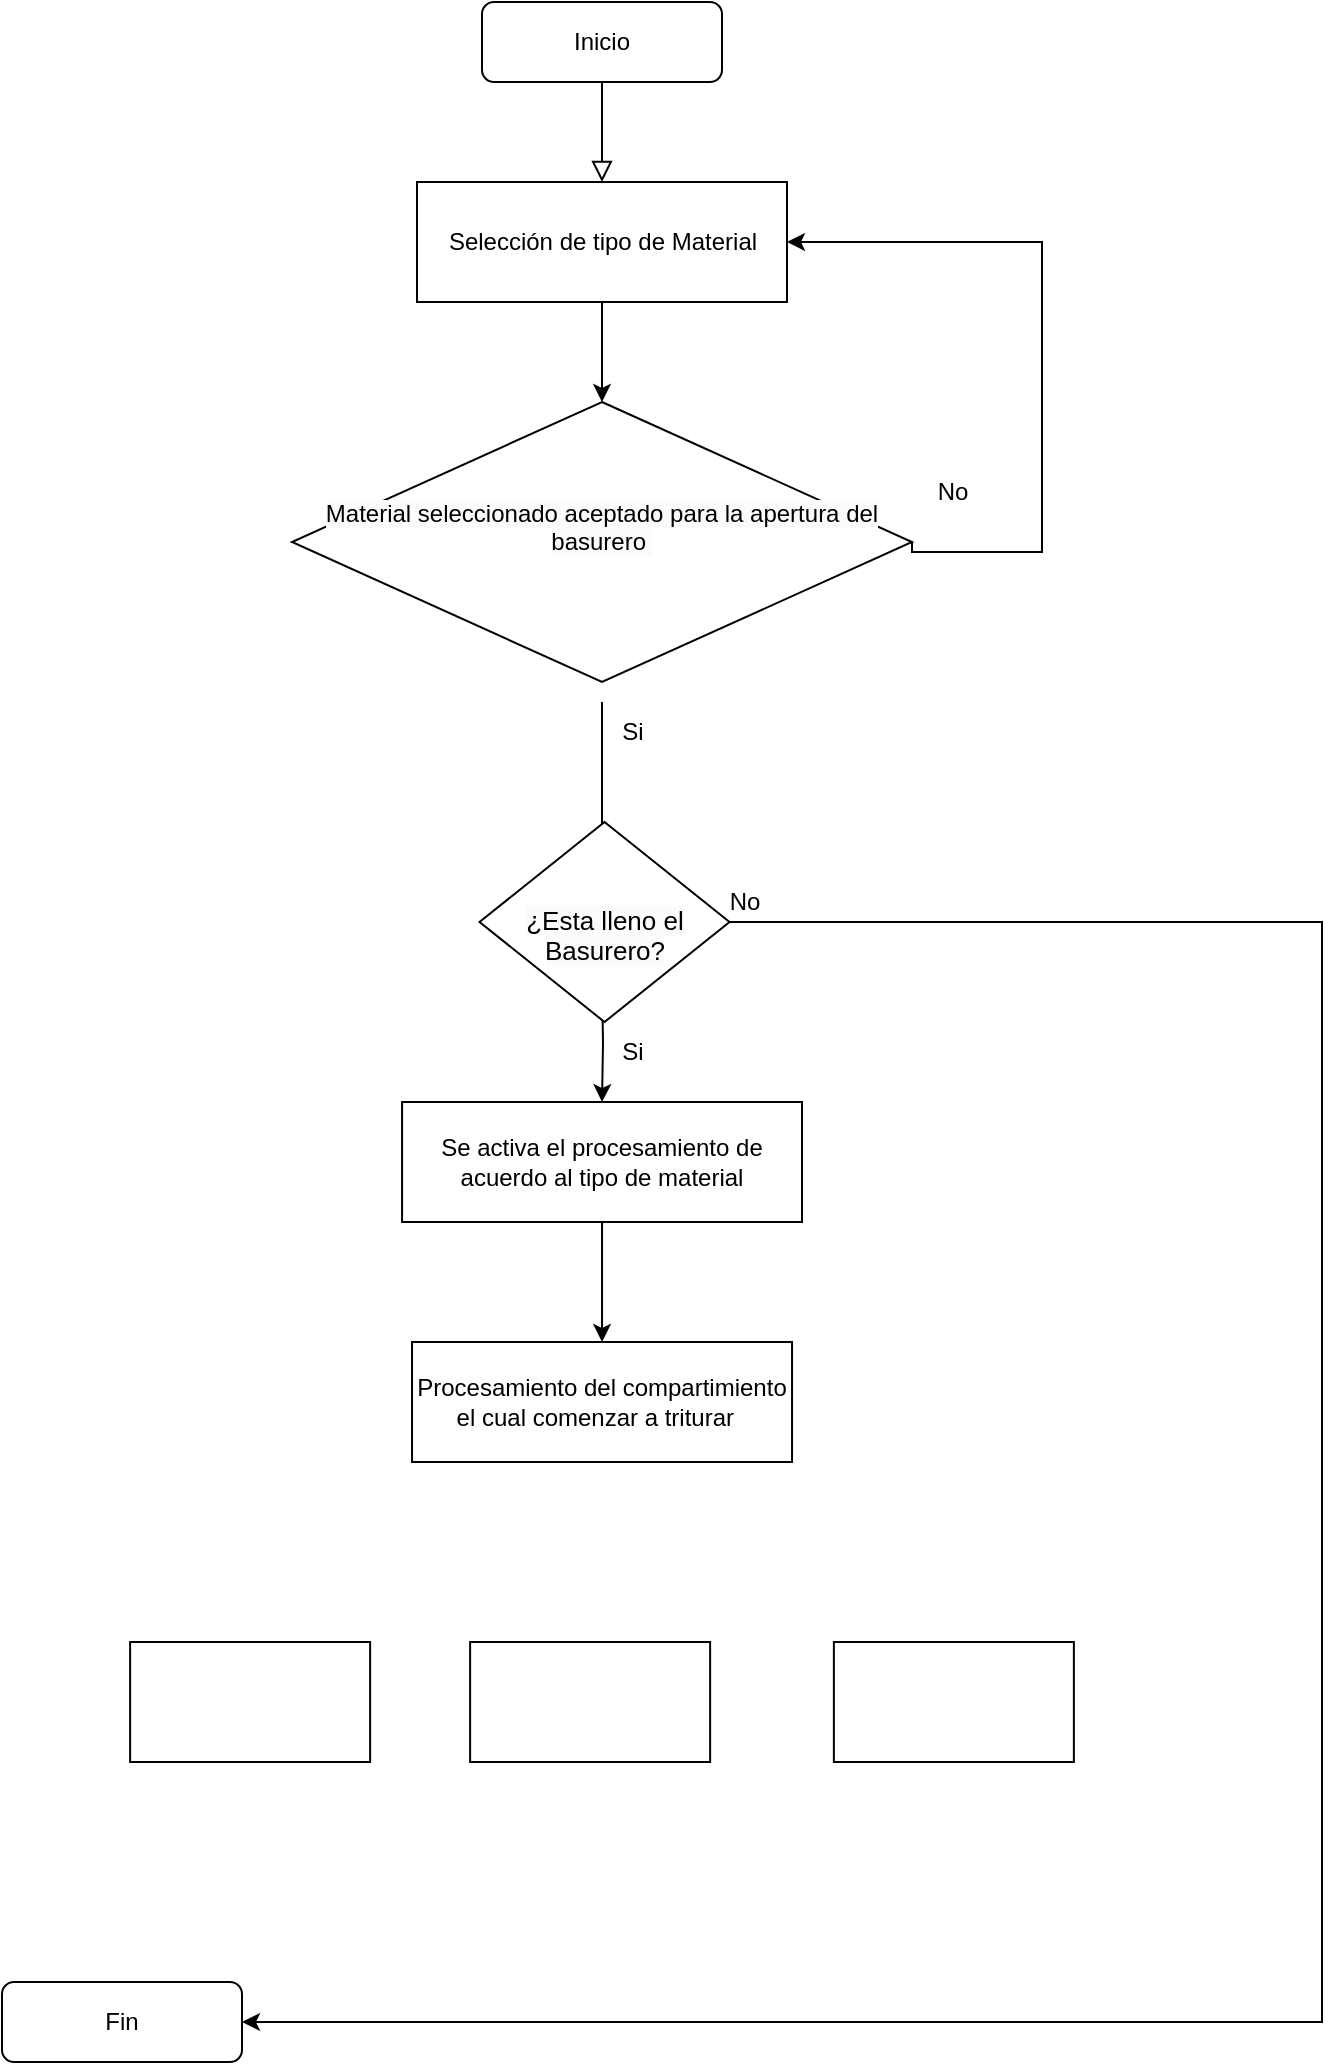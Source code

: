 <mxfile version="22.0.7" type="github">
  <diagram id="C5RBs43oDa-KdzZeNtuy" name="Page-1">
    <mxGraphModel dx="1753" dy="495" grid="1" gridSize="10" guides="1" tooltips="1" connect="1" arrows="1" fold="1" page="1" pageScale="1" pageWidth="827" pageHeight="1169" math="0" shadow="0">
      <root>
        <mxCell id="WIyWlLk6GJQsqaUBKTNV-0" />
        <mxCell id="WIyWlLk6GJQsqaUBKTNV-1" parent="WIyWlLk6GJQsqaUBKTNV-0" />
        <mxCell id="WIyWlLk6GJQsqaUBKTNV-2" value="" style="rounded=0;html=1;jettySize=auto;orthogonalLoop=1;fontSize=11;endArrow=block;endFill=0;endSize=8;strokeWidth=1;shadow=0;labelBackgroundColor=none;edgeStyle=orthogonalEdgeStyle;" parent="WIyWlLk6GJQsqaUBKTNV-1" source="WIyWlLk6GJQsqaUBKTNV-3" edge="1">
          <mxGeometry relative="1" as="geometry">
            <mxPoint x="220" y="170" as="targetPoint" />
          </mxGeometry>
        </mxCell>
        <mxCell id="WIyWlLk6GJQsqaUBKTNV-3" value="Inicio" style="rounded=1;whiteSpace=wrap;html=1;fontSize=12;glass=0;strokeWidth=1;shadow=0;" parent="WIyWlLk6GJQsqaUBKTNV-1" vertex="1">
          <mxGeometry x="160" y="80" width="120" height="40" as="geometry" />
        </mxCell>
        <mxCell id="WIyWlLk6GJQsqaUBKTNV-11" value="Fin" style="rounded=1;whiteSpace=wrap;html=1;fontSize=12;glass=0;strokeWidth=1;shadow=0;" parent="WIyWlLk6GJQsqaUBKTNV-1" vertex="1">
          <mxGeometry x="-80" y="1070" width="120" height="40" as="geometry" />
        </mxCell>
        <mxCell id="x3AqGKK6ZHYvsRYYXduh-20" style="edgeStyle=orthogonalEdgeStyle;rounded=0;orthogonalLoop=1;jettySize=auto;html=1;exitX=0.5;exitY=1;exitDx=0;exitDy=0;entryX=0.5;entryY=0;entryDx=0;entryDy=0;" edge="1" parent="WIyWlLk6GJQsqaUBKTNV-1" source="x3AqGKK6ZHYvsRYYXduh-0">
          <mxGeometry relative="1" as="geometry">
            <mxPoint x="220" y="280" as="targetPoint" />
          </mxGeometry>
        </mxCell>
        <mxCell id="x3AqGKK6ZHYvsRYYXduh-0" value="Selección de tipo de Material" style="rounded=0;whiteSpace=wrap;html=1;" vertex="1" parent="WIyWlLk6GJQsqaUBKTNV-1">
          <mxGeometry x="127.5" y="170" width="185" height="60" as="geometry" />
        </mxCell>
        <mxCell id="x3AqGKK6ZHYvsRYYXduh-51" style="edgeStyle=orthogonalEdgeStyle;rounded=0;orthogonalLoop=1;jettySize=auto;html=1;exitX=0.5;exitY=1;exitDx=0;exitDy=0;entryX=0.5;entryY=0;entryDx=0;entryDy=0;" edge="1" parent="WIyWlLk6GJQsqaUBKTNV-1" source="x3AqGKK6ZHYvsRYYXduh-2" target="x3AqGKK6ZHYvsRYYXduh-50">
          <mxGeometry relative="1" as="geometry" />
        </mxCell>
        <mxCell id="x3AqGKK6ZHYvsRYYXduh-2" value="Se activa el procesamiento de acuerdo al tipo de material" style="rounded=0;whiteSpace=wrap;html=1;" vertex="1" parent="WIyWlLk6GJQsqaUBKTNV-1">
          <mxGeometry x="120.04" y="630" width="199.96" height="60" as="geometry" />
        </mxCell>
        <mxCell id="x3AqGKK6ZHYvsRYYXduh-17" style="edgeStyle=orthogonalEdgeStyle;rounded=0;orthogonalLoop=1;jettySize=auto;html=1;exitX=1;exitY=0.5;exitDx=0;exitDy=0;entryX=1;entryY=0.5;entryDx=0;entryDy=0;" edge="1" parent="WIyWlLk6GJQsqaUBKTNV-1" target="WIyWlLk6GJQsqaUBKTNV-11">
          <mxGeometry relative="1" as="geometry">
            <mxPoint x="270" y="540" as="sourcePoint" />
            <Array as="points">
              <mxPoint x="580" y="540" />
              <mxPoint x="580" y="1090" />
            </Array>
          </mxGeometry>
        </mxCell>
        <mxCell id="x3AqGKK6ZHYvsRYYXduh-24" style="edgeStyle=orthogonalEdgeStyle;rounded=0;orthogonalLoop=1;jettySize=auto;html=1;exitX=1;exitY=0.5;exitDx=0;exitDy=0;entryX=1;entryY=0.5;entryDx=0;entryDy=0;" edge="1" parent="WIyWlLk6GJQsqaUBKTNV-1" source="x3AqGKK6ZHYvsRYYXduh-59" target="x3AqGKK6ZHYvsRYYXduh-0">
          <mxGeometry relative="1" as="geometry">
            <mxPoint x="355" y="310" as="sourcePoint" />
            <Array as="points">
              <mxPoint x="440" y="355" />
              <mxPoint x="440" y="200" />
            </Array>
          </mxGeometry>
        </mxCell>
        <mxCell id="x3AqGKK6ZHYvsRYYXduh-28" style="edgeStyle=orthogonalEdgeStyle;rounded=0;orthogonalLoop=1;jettySize=auto;html=1;exitX=0.5;exitY=1;exitDx=0;exitDy=0;entryX=0.5;entryY=0;entryDx=0;entryDy=0;" edge="1" parent="WIyWlLk6GJQsqaUBKTNV-1">
          <mxGeometry relative="1" as="geometry">
            <mxPoint x="220" y="430" as="sourcePoint" />
            <mxPoint x="220" y="510" as="targetPoint" />
          </mxGeometry>
        </mxCell>
        <mxCell id="x3AqGKK6ZHYvsRYYXduh-25" value="No" style="text;html=1;align=center;verticalAlign=middle;resizable=0;points=[];autosize=1;strokeColor=none;fillColor=none;" vertex="1" parent="WIyWlLk6GJQsqaUBKTNV-1">
          <mxGeometry x="375" y="310" width="40" height="30" as="geometry" />
        </mxCell>
        <mxCell id="x3AqGKK6ZHYvsRYYXduh-26" value="Si" style="text;html=1;align=center;verticalAlign=middle;resizable=0;points=[];autosize=1;strokeColor=none;fillColor=none;" vertex="1" parent="WIyWlLk6GJQsqaUBKTNV-1">
          <mxGeometry x="220" y="430" width="30" height="30" as="geometry" />
        </mxCell>
        <mxCell id="x3AqGKK6ZHYvsRYYXduh-29" style="edgeStyle=orthogonalEdgeStyle;rounded=0;orthogonalLoop=1;jettySize=auto;html=1;exitX=0.5;exitY=1;exitDx=0;exitDy=0;" edge="1" parent="WIyWlLk6GJQsqaUBKTNV-1" target="x3AqGKK6ZHYvsRYYXduh-2">
          <mxGeometry relative="1" as="geometry">
            <mxPoint x="220" y="570" as="sourcePoint" />
          </mxGeometry>
        </mxCell>
        <mxCell id="x3AqGKK6ZHYvsRYYXduh-35" value="Si" style="text;html=1;align=center;verticalAlign=middle;resizable=0;points=[];autosize=1;strokeColor=none;fillColor=none;" vertex="1" parent="WIyWlLk6GJQsqaUBKTNV-1">
          <mxGeometry x="220" y="590" width="30" height="30" as="geometry" />
        </mxCell>
        <mxCell id="x3AqGKK6ZHYvsRYYXduh-36" value="No" style="text;html=1;align=center;verticalAlign=middle;resizable=0;points=[];autosize=1;strokeColor=none;fillColor=none;horizontal=1;labelPosition=center;verticalLabelPosition=middle;" vertex="1" parent="WIyWlLk6GJQsqaUBKTNV-1">
          <mxGeometry x="271.24" y="515" width="40" height="30" as="geometry" />
        </mxCell>
        <mxCell id="x3AqGKK6ZHYvsRYYXduh-50" value="Procesamiento del compartimiento el cual comenzar a triturar&amp;nbsp;&amp;nbsp;" style="rounded=0;whiteSpace=wrap;html=1;" vertex="1" parent="WIyWlLk6GJQsqaUBKTNV-1">
          <mxGeometry x="125.02" y="750" width="190" height="60" as="geometry" />
        </mxCell>
        <mxCell id="x3AqGKK6ZHYvsRYYXduh-56" value="&lt;p style=&quot;line-height: 120%;&quot;&gt;&lt;br&gt;&lt;font style=&quot;font-size: 13px;&quot;&gt;&lt;span style=&quot;color: rgb(0, 0, 0); font-family: Helvetica; font-style: normal; font-variant-ligatures: normal; font-variant-caps: normal; font-weight: 400; letter-spacing: normal; orphans: 2; text-indent: 0px; text-transform: none; widows: 2; word-spacing: 0px; -webkit-text-stroke-width: 0px; background-color: rgb(251, 251, 251); text-decoration-thickness: initial; text-decoration-style: initial; text-decoration-color: initial; float: none; display: inline !important;&quot;&gt;¿Esta lleno el Basurero?&lt;/span&gt;&lt;br&gt;&lt;/font&gt;&lt;/p&gt;" style="rhombus;whiteSpace=wrap;html=1;verticalAlign=middle;horizontal=1;align=center;labelPosition=center;verticalLabelPosition=middle;" vertex="1" parent="WIyWlLk6GJQsqaUBKTNV-1">
          <mxGeometry x="158.76" y="490" width="125" height="100" as="geometry" />
        </mxCell>
        <mxCell id="x3AqGKK6ZHYvsRYYXduh-58" value="" style="rounded=0;whiteSpace=wrap;html=1;" vertex="1" parent="WIyWlLk6GJQsqaUBKTNV-1">
          <mxGeometry x="-15.94" y="900" width="120" height="60" as="geometry" />
        </mxCell>
        <mxCell id="x3AqGKK6ZHYvsRYYXduh-59" value="&#xa;&lt;span style=&quot;color: rgb(0, 0, 0); font-family: Helvetica; font-size: 12px; font-style: normal; font-variant-ligatures: normal; font-variant-caps: normal; font-weight: 400; letter-spacing: normal; orphans: 2; text-align: center; text-indent: 0px; text-transform: none; widows: 2; word-spacing: 0px; -webkit-text-stroke-width: 0px; background-color: rgb(251, 251, 251); text-decoration-thickness: initial; text-decoration-style: initial; text-decoration-color: initial; float: none; display: inline !important;&quot;&gt;Material seleccionado aceptado para la apertura del basurero&amp;nbsp;&lt;/span&gt;&#xa;&#xa;" style="rhombus;whiteSpace=wrap;html=1;" vertex="1" parent="WIyWlLk6GJQsqaUBKTNV-1">
          <mxGeometry x="65" y="280" width="310" height="140" as="geometry" />
        </mxCell>
        <mxCell id="x3AqGKK6ZHYvsRYYXduh-62" value="" style="rounded=0;whiteSpace=wrap;html=1;" vertex="1" parent="WIyWlLk6GJQsqaUBKTNV-1">
          <mxGeometry x="154.06" y="900" width="120" height="60" as="geometry" />
        </mxCell>
        <mxCell id="x3AqGKK6ZHYvsRYYXduh-63" value="" style="rounded=0;whiteSpace=wrap;html=1;" vertex="1" parent="WIyWlLk6GJQsqaUBKTNV-1">
          <mxGeometry x="335.94" y="900" width="120" height="60" as="geometry" />
        </mxCell>
      </root>
    </mxGraphModel>
  </diagram>
</mxfile>
